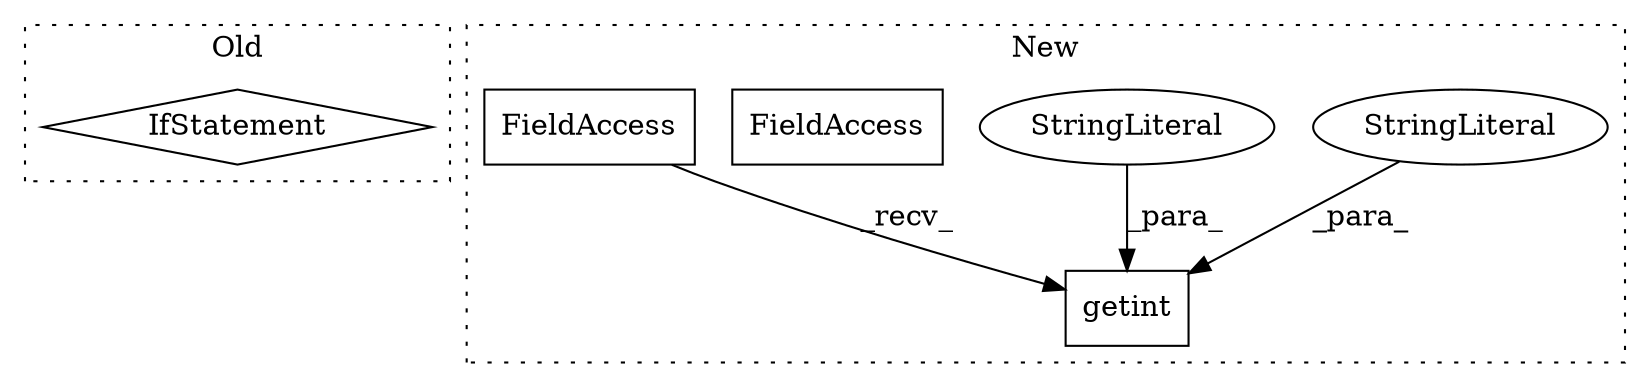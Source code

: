 digraph G {
subgraph cluster0 {
1 [label="IfStatement" a="25" s="3842" l="3" shape="diamond"];
label = "Old";
style="dotted";
}
subgraph cluster1 {
2 [label="getint" a="32" s="2970,3004" l="7,1" shape="box"];
3 [label="StringLiteral" a="45" s="2977" l="10" shape="ellipse"];
4 [label="StringLiteral" a="45" s="2988" l="14" shape="ellipse"];
5 [label="FieldAccess" a="22" s="2966" l="3" shape="box"];
6 [label="FieldAccess" a="22" s="2966" l="3" shape="box"];
label = "New";
style="dotted";
}
3 -> 2 [label="_para_"];
4 -> 2 [label="_para_"];
6 -> 2 [label="_recv_"];
}